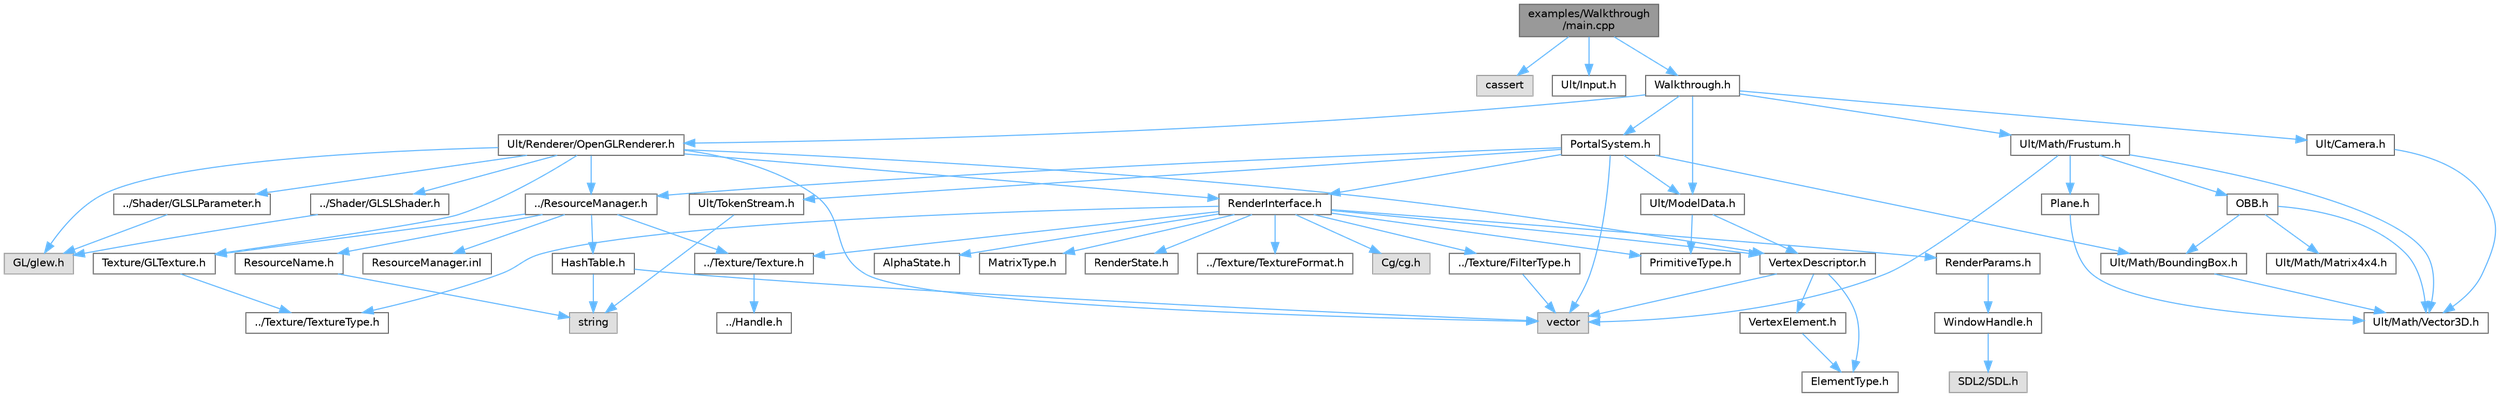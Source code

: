 digraph "examples/Walkthrough/main.cpp"
{
 // LATEX_PDF_SIZE
  bgcolor="transparent";
  edge [fontname=Helvetica,fontsize=10,labelfontname=Helvetica,labelfontsize=10];
  node [fontname=Helvetica,fontsize=10,shape=box,height=0.2,width=0.4];
  Node1 [id="Node000001",label="examples/Walkthrough\l/main.cpp",height=0.2,width=0.4,color="gray40", fillcolor="grey60", style="filled", fontcolor="black",tooltip=" "];
  Node1 -> Node2 [id="edge1_Node000001_Node000002",color="steelblue1",style="solid",tooltip=" "];
  Node2 [id="Node000002",label="cassert",height=0.2,width=0.4,color="grey60", fillcolor="#E0E0E0", style="filled",tooltip=" "];
  Node1 -> Node3 [id="edge2_Node000001_Node000003",color="steelblue1",style="solid",tooltip=" "];
  Node3 [id="Node000003",label="Ult/Input.h",height=0.2,width=0.4,color="grey40", fillcolor="white", style="filled",URL="$_input_8h.html",tooltip=" "];
  Node1 -> Node4 [id="edge3_Node000001_Node000004",color="steelblue1",style="solid",tooltip=" "];
  Node4 [id="Node000004",label="Walkthrough.h",height=0.2,width=0.4,color="grey40", fillcolor="white", style="filled",URL="$_walkthrough_8h.html",tooltip=" "];
  Node4 -> Node5 [id="edge4_Node000004_Node000005",color="steelblue1",style="solid",tooltip=" "];
  Node5 [id="Node000005",label="Ult/Renderer/OpenGLRenderer.h",height=0.2,width=0.4,color="grey40", fillcolor="white", style="filled",URL="$_open_g_l_renderer_8h.html",tooltip=" "];
  Node5 -> Node6 [id="edge5_Node000005_Node000006",color="steelblue1",style="solid",tooltip=" "];
  Node6 [id="Node000006",label="vector",height=0.2,width=0.4,color="grey60", fillcolor="#E0E0E0", style="filled",tooltip=" "];
  Node5 -> Node7 [id="edge6_Node000005_Node000007",color="steelblue1",style="solid",tooltip=" "];
  Node7 [id="Node000007",label="GL/glew.h",height=0.2,width=0.4,color="grey60", fillcolor="#E0E0E0", style="filled",tooltip=" "];
  Node5 -> Node8 [id="edge7_Node000005_Node000008",color="steelblue1",style="solid",tooltip=" "];
  Node8 [id="Node000008",label="RenderInterface.h",height=0.2,width=0.4,color="grey40", fillcolor="white", style="filled",URL="$_render_interface_8h.html",tooltip=" "];
  Node8 -> Node9 [id="edge8_Node000008_Node000009",color="steelblue1",style="solid",tooltip=" "];
  Node9 [id="Node000009",label="Cg/cg.h",height=0.2,width=0.4,color="grey60", fillcolor="#E0E0E0", style="filled",tooltip=" "];
  Node8 -> Node10 [id="edge9_Node000008_Node000010",color="steelblue1",style="solid",tooltip=" "];
  Node10 [id="Node000010",label="AlphaState.h",height=0.2,width=0.4,color="grey40", fillcolor="white", style="filled",URL="$_alpha_state_8h.html",tooltip=" "];
  Node8 -> Node11 [id="edge10_Node000008_Node000011",color="steelblue1",style="solid",tooltip=" "];
  Node11 [id="Node000011",label="MatrixType.h",height=0.2,width=0.4,color="grey40", fillcolor="white", style="filled",URL="$_matrix_type_8h.html",tooltip=" "];
  Node8 -> Node12 [id="edge11_Node000008_Node000012",color="steelblue1",style="solid",tooltip=" "];
  Node12 [id="Node000012",label="PrimitiveType.h",height=0.2,width=0.4,color="grey40", fillcolor="white", style="filled",URL="$_primitive_type_8h.html",tooltip=" "];
  Node8 -> Node13 [id="edge12_Node000008_Node000013",color="steelblue1",style="solid",tooltip=" "];
  Node13 [id="Node000013",label="RenderParams.h",height=0.2,width=0.4,color="grey40", fillcolor="white", style="filled",URL="$_render_params_8h.html",tooltip=" "];
  Node13 -> Node14 [id="edge13_Node000013_Node000014",color="steelblue1",style="solid",tooltip=" "];
  Node14 [id="Node000014",label="WindowHandle.h",height=0.2,width=0.4,color="grey40", fillcolor="white", style="filled",URL="$_window_handle_8h.html",tooltip=" "];
  Node14 -> Node15 [id="edge14_Node000014_Node000015",color="steelblue1",style="solid",tooltip=" "];
  Node15 [id="Node000015",label="SDL2/SDL.h",height=0.2,width=0.4,color="grey60", fillcolor="#E0E0E0", style="filled",tooltip=" "];
  Node8 -> Node16 [id="edge15_Node000008_Node000016",color="steelblue1",style="solid",tooltip=" "];
  Node16 [id="Node000016",label="RenderState.h",height=0.2,width=0.4,color="grey40", fillcolor="white", style="filled",URL="$_render_state_8h.html",tooltip=" "];
  Node8 -> Node17 [id="edge16_Node000008_Node000017",color="steelblue1",style="solid",tooltip=" "];
  Node17 [id="Node000017",label="../Texture/Texture.h",height=0.2,width=0.4,color="grey40", fillcolor="white", style="filled",URL="$_texture_8h.html",tooltip=" "];
  Node17 -> Node18 [id="edge17_Node000017_Node000018",color="steelblue1",style="solid",tooltip=" "];
  Node18 [id="Node000018",label="../Handle.h",height=0.2,width=0.4,color="grey40", fillcolor="white", style="filled",URL="$_handle_8h.html",tooltip=" "];
  Node8 -> Node19 [id="edge18_Node000008_Node000019",color="steelblue1",style="solid",tooltip=" "];
  Node19 [id="Node000019",label="../Texture/TextureFormat.h",height=0.2,width=0.4,color="grey40", fillcolor="white", style="filled",URL="$_texture_format_8h.html",tooltip=" "];
  Node8 -> Node20 [id="edge19_Node000008_Node000020",color="steelblue1",style="solid",tooltip=" "];
  Node20 [id="Node000020",label="../Texture/TextureType.h",height=0.2,width=0.4,color="grey40", fillcolor="white", style="filled",URL="$_texture_type_8h.html",tooltip=" "];
  Node8 -> Node21 [id="edge20_Node000008_Node000021",color="steelblue1",style="solid",tooltip=" "];
  Node21 [id="Node000021",label="../Texture/FilterType.h",height=0.2,width=0.4,color="grey40", fillcolor="white", style="filled",URL="$_filter_type_8h.html",tooltip=" "];
  Node21 -> Node6 [id="edge21_Node000021_Node000006",color="steelblue1",style="solid",tooltip=" "];
  Node8 -> Node22 [id="edge22_Node000008_Node000022",color="steelblue1",style="solid",tooltip=" "];
  Node22 [id="Node000022",label="VertexDescriptor.h",height=0.2,width=0.4,color="grey40", fillcolor="white", style="filled",URL="$_vertex_descriptor_8h.html",tooltip=" "];
  Node22 -> Node6 [id="edge23_Node000022_Node000006",color="steelblue1",style="solid",tooltip=" "];
  Node22 -> Node23 [id="edge24_Node000022_Node000023",color="steelblue1",style="solid",tooltip=" "];
  Node23 [id="Node000023",label="ElementType.h",height=0.2,width=0.4,color="grey40", fillcolor="white", style="filled",URL="$_element_type_8h.html",tooltip=" "];
  Node22 -> Node24 [id="edge25_Node000022_Node000024",color="steelblue1",style="solid",tooltip=" "];
  Node24 [id="Node000024",label="VertexElement.h",height=0.2,width=0.4,color="grey40", fillcolor="white", style="filled",URL="$_vertex_element_8h.html",tooltip=" "];
  Node24 -> Node23 [id="edge26_Node000024_Node000023",color="steelblue1",style="solid",tooltip=" "];
  Node5 -> Node25 [id="edge27_Node000005_Node000025",color="steelblue1",style="solid",tooltip=" "];
  Node25 [id="Node000025",label="../ResourceManager.h",height=0.2,width=0.4,color="grey40", fillcolor="white", style="filled",URL="$_resource_manager_8h.html",tooltip=" "];
  Node25 -> Node26 [id="edge28_Node000025_Node000026",color="steelblue1",style="solid",tooltip=" "];
  Node26 [id="Node000026",label="HashTable.h",height=0.2,width=0.4,color="grey40", fillcolor="white", style="filled",URL="$_hash_table_8h.html",tooltip=" "];
  Node26 -> Node27 [id="edge29_Node000026_Node000027",color="steelblue1",style="solid",tooltip=" "];
  Node27 [id="Node000027",label="string",height=0.2,width=0.4,color="grey60", fillcolor="#E0E0E0", style="filled",tooltip=" "];
  Node26 -> Node6 [id="edge30_Node000026_Node000006",color="steelblue1",style="solid",tooltip=" "];
  Node25 -> Node28 [id="edge31_Node000025_Node000028",color="steelblue1",style="solid",tooltip=" "];
  Node28 [id="Node000028",label="ResourceName.h",height=0.2,width=0.4,color="grey40", fillcolor="white", style="filled",URL="$_resource_name_8h.html",tooltip=" "];
  Node28 -> Node27 [id="edge32_Node000028_Node000027",color="steelblue1",style="solid",tooltip=" "];
  Node25 -> Node29 [id="edge33_Node000025_Node000029",color="steelblue1",style="solid",tooltip=" "];
  Node29 [id="Node000029",label="Texture/GLTexture.h",height=0.2,width=0.4,color="grey40", fillcolor="white", style="filled",URL="$_g_l_texture_8h.html",tooltip=" "];
  Node29 -> Node20 [id="edge34_Node000029_Node000020",color="steelblue1",style="solid",tooltip=" "];
  Node25 -> Node17 [id="edge35_Node000025_Node000017",color="steelblue1",style="solid",tooltip=" "];
  Node25 -> Node30 [id="edge36_Node000025_Node000030",color="steelblue1",style="solid",tooltip=" "];
  Node30 [id="Node000030",label="ResourceManager.inl",height=0.2,width=0.4,color="grey40", fillcolor="white", style="filled",URL="$_resource_manager_8inl.html",tooltip=" "];
  Node5 -> Node31 [id="edge37_Node000005_Node000031",color="steelblue1",style="solid",tooltip=" "];
  Node31 [id="Node000031",label="../Shader/GLSLParameter.h",height=0.2,width=0.4,color="grey40", fillcolor="white", style="filled",URL="$_g_l_s_l_parameter_8h.html",tooltip=" "];
  Node31 -> Node7 [id="edge38_Node000031_Node000007",color="steelblue1",style="solid",tooltip=" "];
  Node5 -> Node32 [id="edge39_Node000005_Node000032",color="steelblue1",style="solid",tooltip=" "];
  Node32 [id="Node000032",label="../Shader/GLSLShader.h",height=0.2,width=0.4,color="grey40", fillcolor="white", style="filled",URL="$_g_l_s_l_shader_8h.html",tooltip=" "];
  Node32 -> Node7 [id="edge40_Node000032_Node000007",color="steelblue1",style="solid",tooltip=" "];
  Node5 -> Node29 [id="edge41_Node000005_Node000029",color="steelblue1",style="solid",tooltip=" "];
  Node5 -> Node22 [id="edge42_Node000005_Node000022",color="steelblue1",style="solid",tooltip=" "];
  Node4 -> Node33 [id="edge43_Node000004_Node000033",color="steelblue1",style="solid",tooltip=" "];
  Node33 [id="Node000033",label="Ult/ModelData.h",height=0.2,width=0.4,color="grey40", fillcolor="white", style="filled",URL="$_model_data_8h.html",tooltip=" "];
  Node33 -> Node12 [id="edge44_Node000033_Node000012",color="steelblue1",style="solid",tooltip=" "];
  Node33 -> Node22 [id="edge45_Node000033_Node000022",color="steelblue1",style="solid",tooltip=" "];
  Node4 -> Node34 [id="edge46_Node000004_Node000034",color="steelblue1",style="solid",tooltip=" "];
  Node34 [id="Node000034",label="Ult/Camera.h",height=0.2,width=0.4,color="grey40", fillcolor="white", style="filled",URL="$_camera_8h.html",tooltip=" "];
  Node34 -> Node35 [id="edge47_Node000034_Node000035",color="steelblue1",style="solid",tooltip=" "];
  Node35 [id="Node000035",label="Ult/Math/Vector3D.h",height=0.2,width=0.4,color="grey40", fillcolor="white", style="filled",URL="$_vector3_d_8h.html",tooltip=" "];
  Node4 -> Node36 [id="edge48_Node000004_Node000036",color="steelblue1",style="solid",tooltip=" "];
  Node36 [id="Node000036",label="Ult/Math/Frustum.h",height=0.2,width=0.4,color="grey40", fillcolor="white", style="filled",URL="$_frustum_8h.html",tooltip=" "];
  Node36 -> Node6 [id="edge49_Node000036_Node000006",color="steelblue1",style="solid",tooltip=" "];
  Node36 -> Node37 [id="edge50_Node000036_Node000037",color="steelblue1",style="solid",tooltip=" "];
  Node37 [id="Node000037",label="Plane.h",height=0.2,width=0.4,color="grey40", fillcolor="white", style="filled",URL="$_plane_8h.html",tooltip=" "];
  Node37 -> Node35 [id="edge51_Node000037_Node000035",color="steelblue1",style="solid",tooltip=" "];
  Node36 -> Node35 [id="edge52_Node000036_Node000035",color="steelblue1",style="solid",tooltip=" "];
  Node36 -> Node38 [id="edge53_Node000036_Node000038",color="steelblue1",style="solid",tooltip=" "];
  Node38 [id="Node000038",label="OBB.h",height=0.2,width=0.4,color="grey40", fillcolor="white", style="filled",URL="$_o_b_b_8h.html",tooltip=" "];
  Node38 -> Node39 [id="edge54_Node000038_Node000039",color="steelblue1",style="solid",tooltip=" "];
  Node39 [id="Node000039",label="Ult/Math/BoundingBox.h",height=0.2,width=0.4,color="grey40", fillcolor="white", style="filled",URL="$_bounding_box_8h.html",tooltip=" "];
  Node39 -> Node35 [id="edge55_Node000039_Node000035",color="steelblue1",style="solid",tooltip=" "];
  Node38 -> Node35 [id="edge56_Node000038_Node000035",color="steelblue1",style="solid",tooltip=" "];
  Node38 -> Node40 [id="edge57_Node000038_Node000040",color="steelblue1",style="solid",tooltip=" "];
  Node40 [id="Node000040",label="Ult/Math/Matrix4x4.h",height=0.2,width=0.4,color="grey40", fillcolor="white", style="filled",URL="$_matrix4x4_8h.html",tooltip=" "];
  Node4 -> Node41 [id="edge58_Node000004_Node000041",color="steelblue1",style="solid",tooltip=" "];
  Node41 [id="Node000041",label="PortalSystem.h",height=0.2,width=0.4,color="grey40", fillcolor="white", style="filled",URL="$_portal_system_8h.html",tooltip=" "];
  Node41 -> Node6 [id="edge59_Node000041_Node000006",color="steelblue1",style="solid",tooltip=" "];
  Node41 -> Node33 [id="edge60_Node000041_Node000033",color="steelblue1",style="solid",tooltip=" "];
  Node41 -> Node42 [id="edge61_Node000041_Node000042",color="steelblue1",style="solid",tooltip=" "];
  Node42 [id="Node000042",label="Ult/TokenStream.h",height=0.2,width=0.4,color="grey40", fillcolor="white", style="filled",URL="$_token_stream_8h.html",tooltip=" "];
  Node42 -> Node27 [id="edge62_Node000042_Node000027",color="steelblue1",style="solid",tooltip=" "];
  Node41 -> Node39 [id="edge63_Node000041_Node000039",color="steelblue1",style="solid",tooltip=" "];
  Node41 -> Node25 [id="edge64_Node000041_Node000025",color="steelblue1",style="solid",tooltip=" "];
  Node41 -> Node8 [id="edge65_Node000041_Node000008",color="steelblue1",style="solid",tooltip=" "];
}
